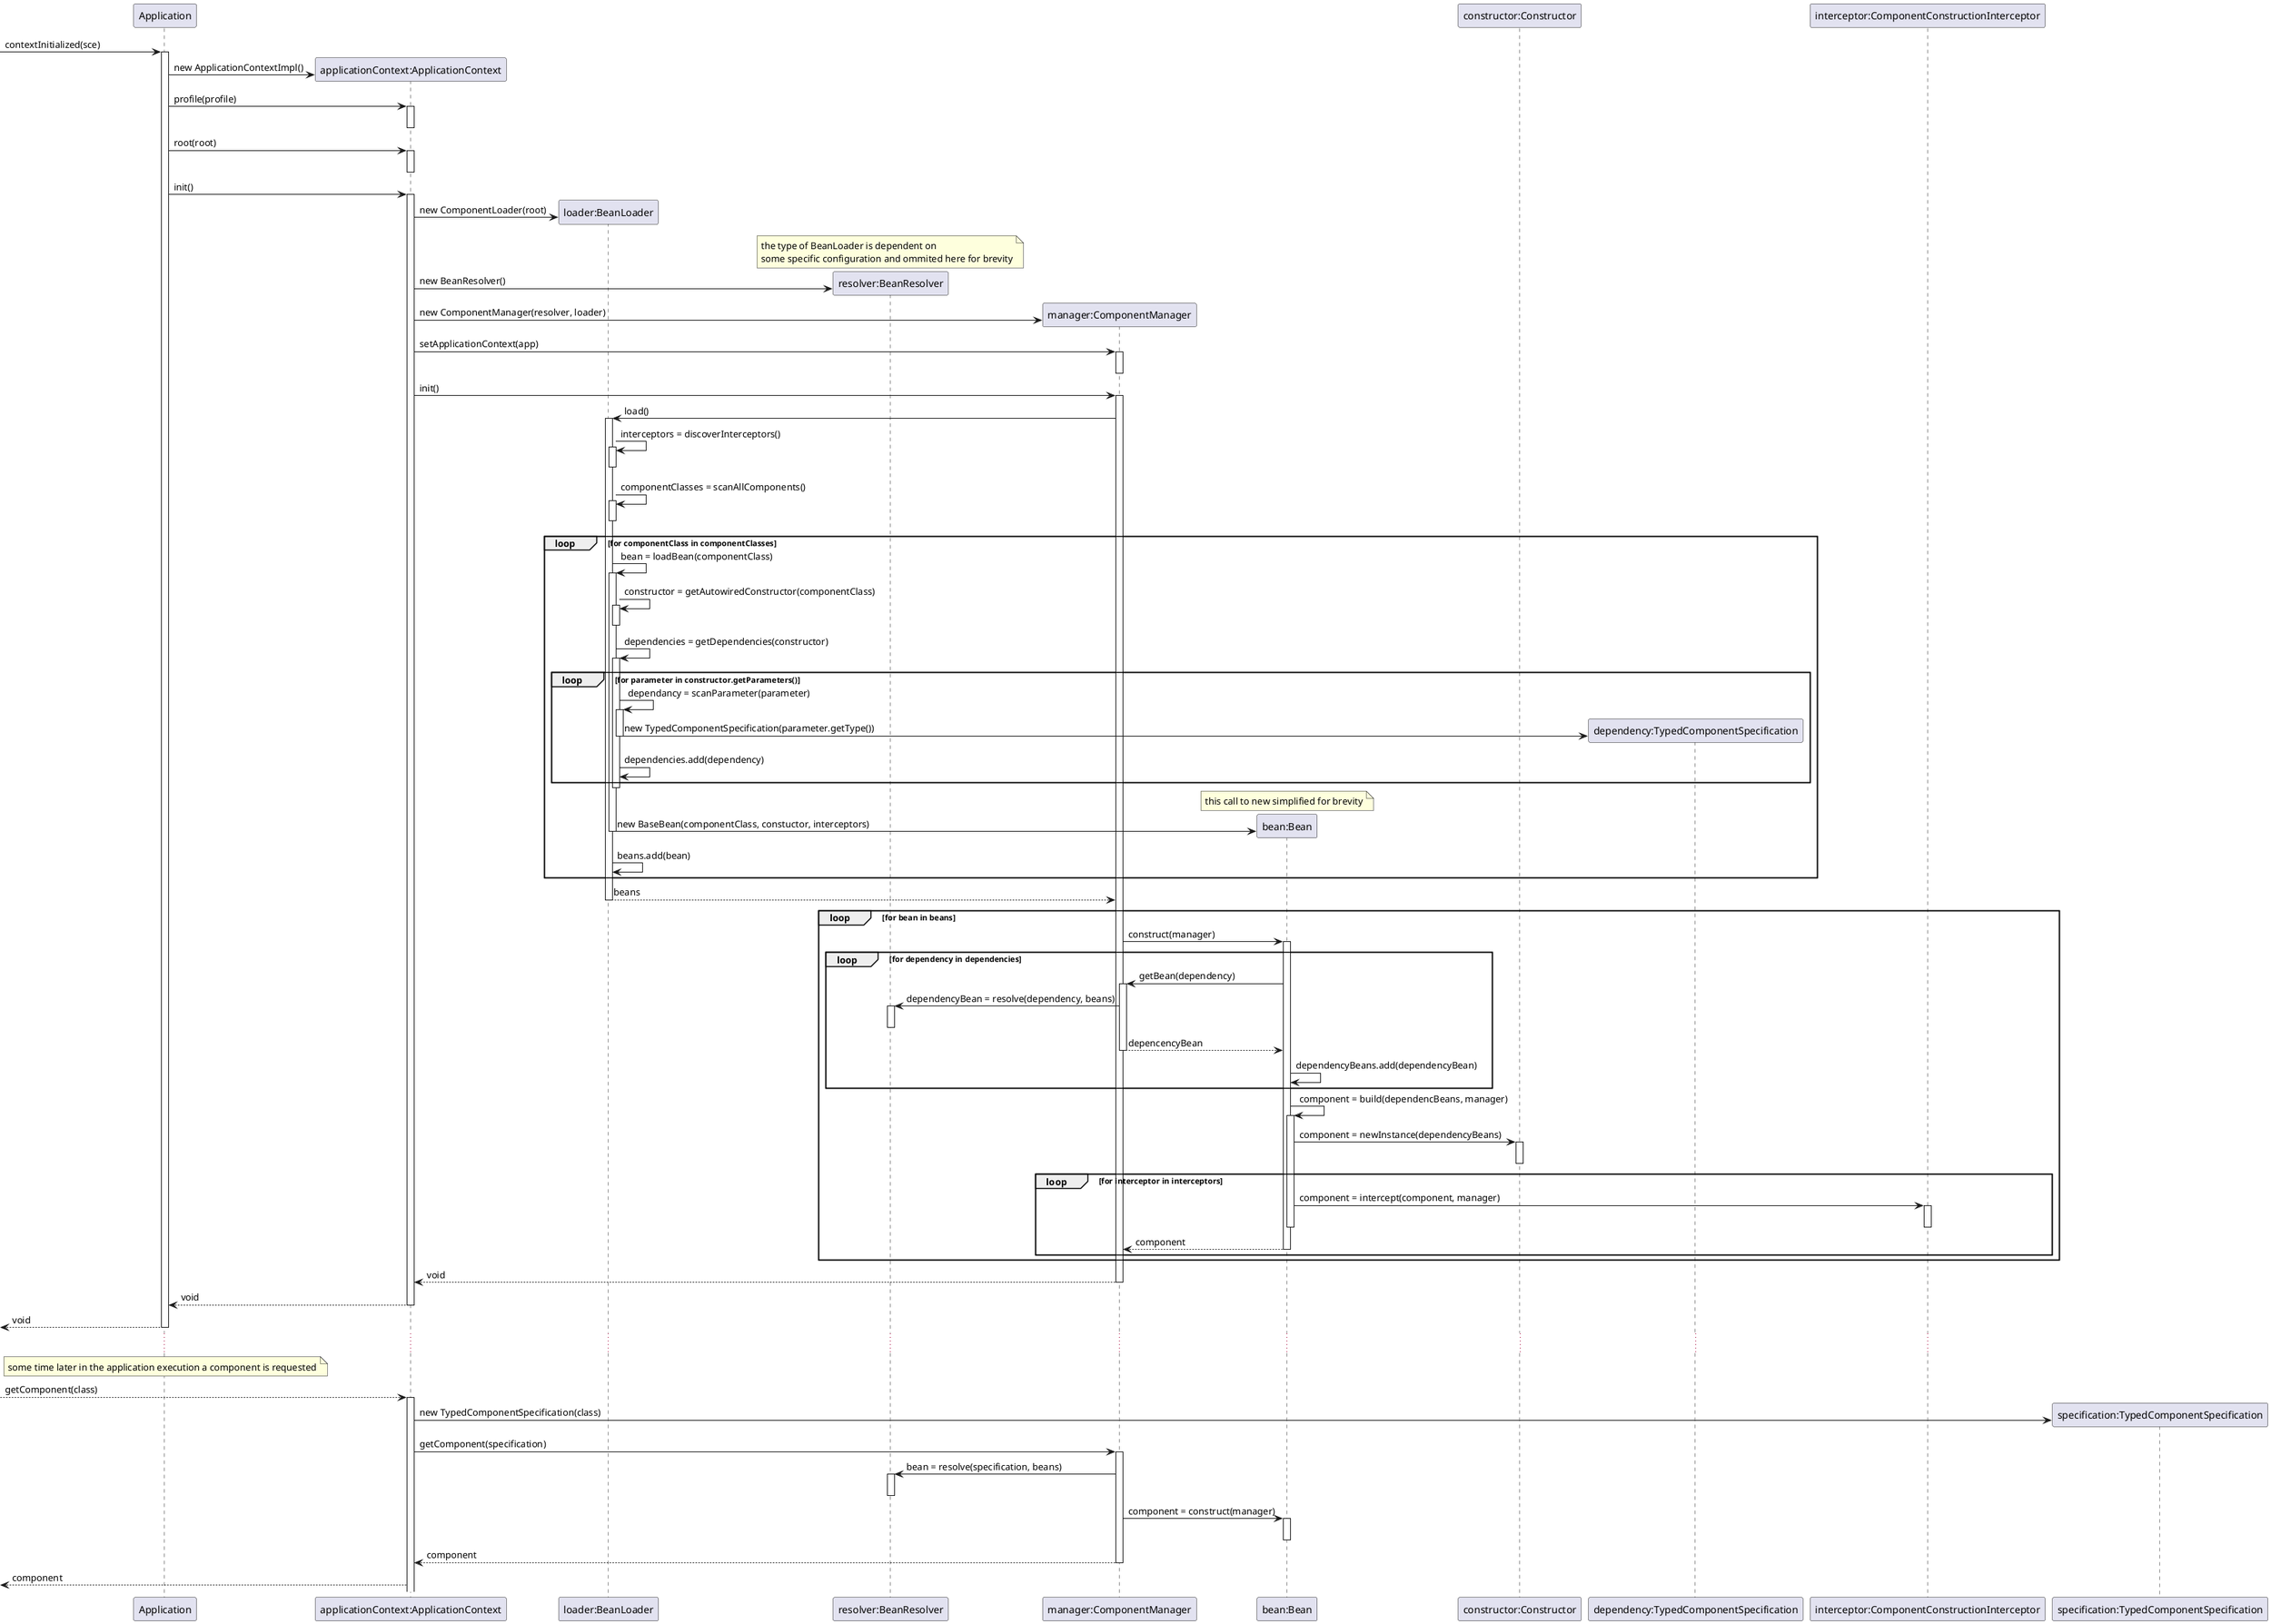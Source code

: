 @startuml dependency injection

participant Application as app
participant "applicationContext:ApplicationContext" as appCtx
participant "loader:BeanLoader" as loader
participant "resolver:BeanResolver" as resolver
participant compMan as "manager:ComponentManager"
participant bean as "bean:Bean"
participant "constructor:Constructor" as constru
participant "dependency:TypedComponentSpecification" as dep
participant "interceptor:ComponentConstructionInterceptor" as interceptor
participant "specification:TypedComponentSpecification" as spec

[-> app: contextInitialized(sce)
activate app
app -> appCtx **: new ApplicationContextImpl()
app -> appCtx: profile(profile)
activate appCtx
deactivate appCtx
app -> appCtx: root(root)
activate appCtx
deactivate appCtx
app -> appCtx: init()
activate appCtx
appCtx -> loader **: new ComponentLoader(root)
note over resolver: the type of BeanLoader is dependent on\nsome specific configuration and ommited here for brevity
appCtx -> resolver **: new BeanResolver()
appCtx -> compMan **: new ComponentManager(resolver, loader)
appCtx -> compMan: setApplicationContext(app)
activate compMan
deactivate compMan
appCtx -> compMan: init()
activate compMan
compMan -> loader: load()
activate loader
loader -> loader: interceptors = discoverInterceptors()
activate loader
deactivate loader
loader -> loader: componentClasses = scanAllComponents()
activate loader
deactivate loader
loop for componentClass in componentClasses
  loader -> loader: bean = loadBean(componentClass)
  activate loader
  loader -> loader: constructor = getAutowiredConstructor(componentClass)
  activate loader
  deactivate loader
  loader -> loader: dependencies = getDependencies(constructor)
  activate loader
  loop for parameter in constructor.getParameters()
    loader -> loader: dependancy = scanParameter(parameter)
    activate loader
    loader -> dep **: new TypedComponentSpecification(parameter.getType())
    deactivate loader
    loader -> loader: dependencies.add(dependency)
  end
  deactivate loader

  note over bean: this call to new simplified for brevity
  loader -> bean **: new BaseBean(componentClass, constuctor, interceptors)
  deactivate loader
  loader -> loader: beans.add(bean)
end
loader --> compMan: beans
deactivate loader
loop for bean in beans
  compMan -> bean: construct(manager)
  activate bean
  loop for dependency in dependencies
    bean -> compMan: getBean(dependency)
    activate compMan
    compMan -> resolver: dependencyBean = resolve(dependency, beans)
    activate resolver
    deactivate resolver
    compMan --> bean: depencencyBean
    deactivate compMan
    bean -> bean: dependencyBeans.add(dependencyBean)
  end
  bean -> bean: component = build(dependencBeans, manager)
  activate bean
  bean -> constru: component = newInstance(dependencyBeans)
  activate constru
  deactivate constru
  loop for interceptor in interceptors
    bean -> interceptor: component = intercept(component, manager)
    activate interceptor
    deactivate interceptor
    deactivate bean
    bean --> compMan: component
    deactivate bean
  end
end
compMan --> appCtx: void
deactivate compMan
appCtx --> app: void
deactivate appCtx
[<-- app: void
deactivate app
...
note over app: some time later in the application execution a component is requested
[--> appCtx: getComponent(class)
activate appCtx
appCtx -> spec **: new TypedComponentSpecification(class)
appCtx -> compMan: getComponent(specification)
activate compMan
compMan -> resolver: bean = resolve(specification, beans)
activate resolver
deactivate resolver
compMan -> bean: component = construct(manager)
activate bean
deactivate bean
compMan --> appCtx: component
deactivate compMan
[<-- appCtx: component
@enduml